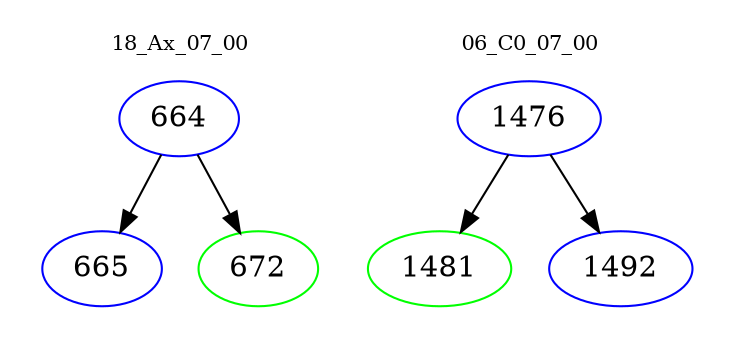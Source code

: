 digraph{
subgraph cluster_0 {
color = white
label = "18_Ax_07_00";
fontsize=10;
T0_664 [label="664", color="blue"]
T0_664 -> T0_665 [color="black"]
T0_665 [label="665", color="blue"]
T0_664 -> T0_672 [color="black"]
T0_672 [label="672", color="green"]
}
subgraph cluster_1 {
color = white
label = "06_C0_07_00";
fontsize=10;
T1_1476 [label="1476", color="blue"]
T1_1476 -> T1_1481 [color="black"]
T1_1481 [label="1481", color="green"]
T1_1476 -> T1_1492 [color="black"]
T1_1492 [label="1492", color="blue"]
}
}
